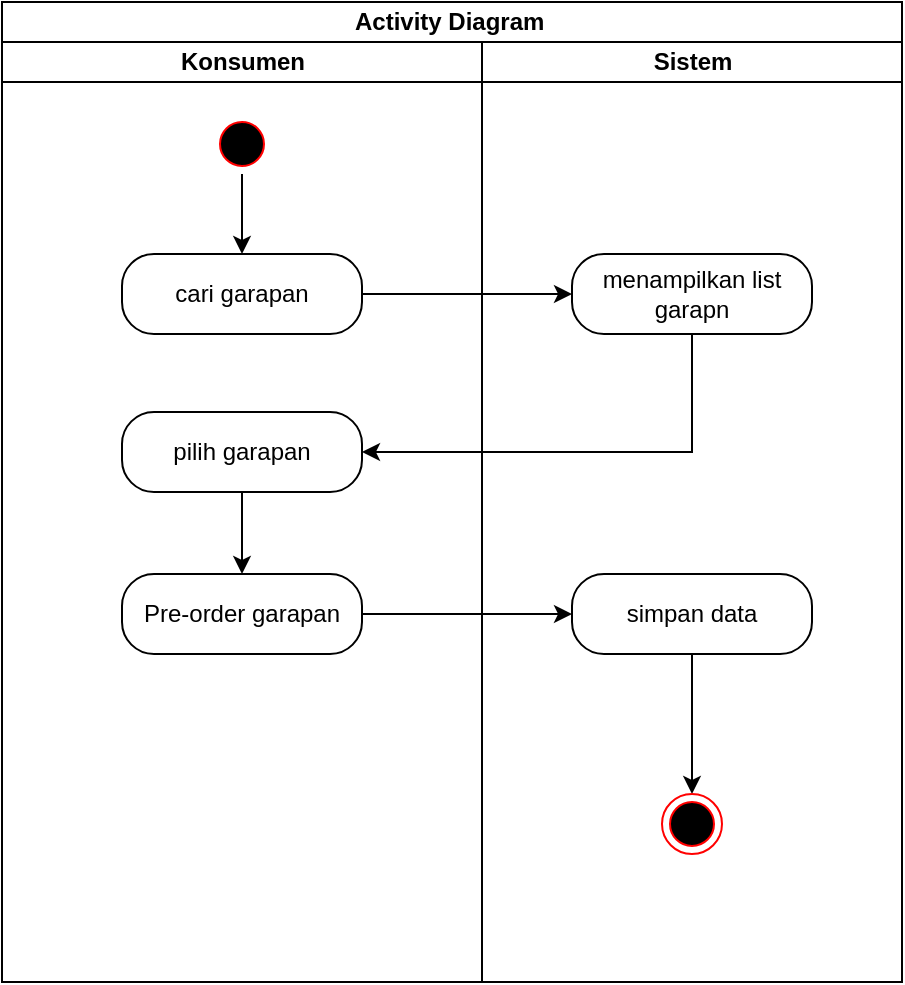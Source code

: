 <mxfile version="24.4.4" type="github">
  <diagram name="Page-1" id="bM4PuII8dpiMSD0iRSCY">
    <mxGraphModel dx="880" dy="434" grid="1" gridSize="10" guides="1" tooltips="1" connect="1" arrows="1" fold="1" page="1" pageScale="1" pageWidth="850" pageHeight="1100" math="0" shadow="0">
      <root>
        <mxCell id="0" />
        <mxCell id="1" parent="0" />
        <mxCell id="ty9v-8j5mMRCZ05Dtozw-1" value="Activity Diagram&amp;nbsp;" style="swimlane;childLayout=stackLayout;resizeParent=1;resizeParentMax=0;startSize=20;html=1;" parent="1" vertex="1">
          <mxGeometry x="240.0" y="14" width="450" height="490" as="geometry" />
        </mxCell>
        <mxCell id="ty9v-8j5mMRCZ05Dtozw-2" value="Konsumen" style="swimlane;startSize=20;html=1;" parent="ty9v-8j5mMRCZ05Dtozw-1" vertex="1">
          <mxGeometry y="20" width="240" height="470" as="geometry" />
        </mxCell>
        <mxCell id="ty9v-8j5mMRCZ05Dtozw-9" style="edgeStyle=orthogonalEdgeStyle;rounded=0;orthogonalLoop=1;jettySize=auto;html=1;exitX=0.5;exitY=1;exitDx=0;exitDy=0;entryX=0.5;entryY=0;entryDx=0;entryDy=0;" parent="ty9v-8j5mMRCZ05Dtozw-2" source="ty9v-8j5mMRCZ05Dtozw-5" target="ty9v-8j5mMRCZ05Dtozw-7" edge="1">
          <mxGeometry relative="1" as="geometry" />
        </mxCell>
        <mxCell id="ty9v-8j5mMRCZ05Dtozw-5" value="" style="ellipse;html=1;shape=startState;fillColor=#000000;strokeColor=#ff0000;" parent="ty9v-8j5mMRCZ05Dtozw-2" vertex="1">
          <mxGeometry x="105.0" y="36" width="30" height="30" as="geometry" />
        </mxCell>
        <mxCell id="ty9v-8j5mMRCZ05Dtozw-7" value="cari garapan" style="rounded=1;whiteSpace=wrap;html=1;arcSize=40;" parent="ty9v-8j5mMRCZ05Dtozw-2" vertex="1">
          <mxGeometry x="60.0" y="106" width="120" height="40" as="geometry" />
        </mxCell>
        <mxCell id="ty9v-8j5mMRCZ05Dtozw-18" style="edgeStyle=orthogonalEdgeStyle;rounded=0;orthogonalLoop=1;jettySize=auto;html=1;exitX=0.5;exitY=1;exitDx=0;exitDy=0;entryX=0.5;entryY=0;entryDx=0;entryDy=0;" parent="ty9v-8j5mMRCZ05Dtozw-2" source="ty9v-8j5mMRCZ05Dtozw-12" target="ty9v-8j5mMRCZ05Dtozw-16" edge="1">
          <mxGeometry relative="1" as="geometry" />
        </mxCell>
        <mxCell id="ty9v-8j5mMRCZ05Dtozw-12" value="pilih garapan" style="rounded=1;whiteSpace=wrap;html=1;arcSize=40;" parent="ty9v-8j5mMRCZ05Dtozw-2" vertex="1">
          <mxGeometry x="60.0" y="185" width="120" height="40" as="geometry" />
        </mxCell>
        <mxCell id="ty9v-8j5mMRCZ05Dtozw-16" value="Pre-order garapan" style="rounded=1;whiteSpace=wrap;html=1;arcSize=40;" parent="ty9v-8j5mMRCZ05Dtozw-2" vertex="1">
          <mxGeometry x="60.0" y="266" width="120" height="40" as="geometry" />
        </mxCell>
        <mxCell id="ty9v-8j5mMRCZ05Dtozw-3" value="Sistem" style="swimlane;startSize=20;html=1;" parent="ty9v-8j5mMRCZ05Dtozw-1" vertex="1">
          <mxGeometry x="240" y="20" width="210" height="470" as="geometry" />
        </mxCell>
        <mxCell id="ty9v-8j5mMRCZ05Dtozw-10" value="menampilkan list garapn" style="rounded=1;whiteSpace=wrap;html=1;arcSize=40;" parent="ty9v-8j5mMRCZ05Dtozw-3" vertex="1">
          <mxGeometry x="45.0" y="106" width="120" height="40" as="geometry" />
        </mxCell>
        <mxCell id="ty9v-8j5mMRCZ05Dtozw-22" style="edgeStyle=orthogonalEdgeStyle;rounded=0;orthogonalLoop=1;jettySize=auto;html=1;exitX=0.5;exitY=1;exitDx=0;exitDy=0;entryX=0.5;entryY=0;entryDx=0;entryDy=0;" parent="ty9v-8j5mMRCZ05Dtozw-3" source="ty9v-8j5mMRCZ05Dtozw-19" target="ty9v-8j5mMRCZ05Dtozw-21" edge="1">
          <mxGeometry relative="1" as="geometry" />
        </mxCell>
        <mxCell id="ty9v-8j5mMRCZ05Dtozw-19" value="simpan data" style="rounded=1;whiteSpace=wrap;html=1;arcSize=40;" parent="ty9v-8j5mMRCZ05Dtozw-3" vertex="1">
          <mxGeometry x="45.0" y="266" width="120" height="40" as="geometry" />
        </mxCell>
        <mxCell id="ty9v-8j5mMRCZ05Dtozw-21" value="" style="ellipse;html=1;shape=endState;fillColor=#000000;strokeColor=#ff0000;" parent="ty9v-8j5mMRCZ05Dtozw-3" vertex="1">
          <mxGeometry x="90.0" y="376" width="30" height="30" as="geometry" />
        </mxCell>
        <mxCell id="ty9v-8j5mMRCZ05Dtozw-11" style="edgeStyle=orthogonalEdgeStyle;rounded=0;orthogonalLoop=1;jettySize=auto;html=1;exitX=1;exitY=0.5;exitDx=0;exitDy=0;entryX=0;entryY=0.5;entryDx=0;entryDy=0;" parent="ty9v-8j5mMRCZ05Dtozw-1" source="ty9v-8j5mMRCZ05Dtozw-7" target="ty9v-8j5mMRCZ05Dtozw-10" edge="1">
          <mxGeometry relative="1" as="geometry" />
        </mxCell>
        <mxCell id="ty9v-8j5mMRCZ05Dtozw-15" style="edgeStyle=orthogonalEdgeStyle;rounded=0;orthogonalLoop=1;jettySize=auto;html=1;exitX=0.5;exitY=1;exitDx=0;exitDy=0;entryX=1;entryY=0.5;entryDx=0;entryDy=0;" parent="ty9v-8j5mMRCZ05Dtozw-1" source="ty9v-8j5mMRCZ05Dtozw-10" target="ty9v-8j5mMRCZ05Dtozw-12" edge="1">
          <mxGeometry relative="1" as="geometry" />
        </mxCell>
        <mxCell id="ty9v-8j5mMRCZ05Dtozw-23" style="edgeStyle=orthogonalEdgeStyle;rounded=0;orthogonalLoop=1;jettySize=auto;html=1;exitX=1;exitY=0.5;exitDx=0;exitDy=0;entryX=0;entryY=0.5;entryDx=0;entryDy=0;" parent="ty9v-8j5mMRCZ05Dtozw-1" source="ty9v-8j5mMRCZ05Dtozw-16" target="ty9v-8j5mMRCZ05Dtozw-19" edge="1">
          <mxGeometry relative="1" as="geometry" />
        </mxCell>
      </root>
    </mxGraphModel>
  </diagram>
</mxfile>
